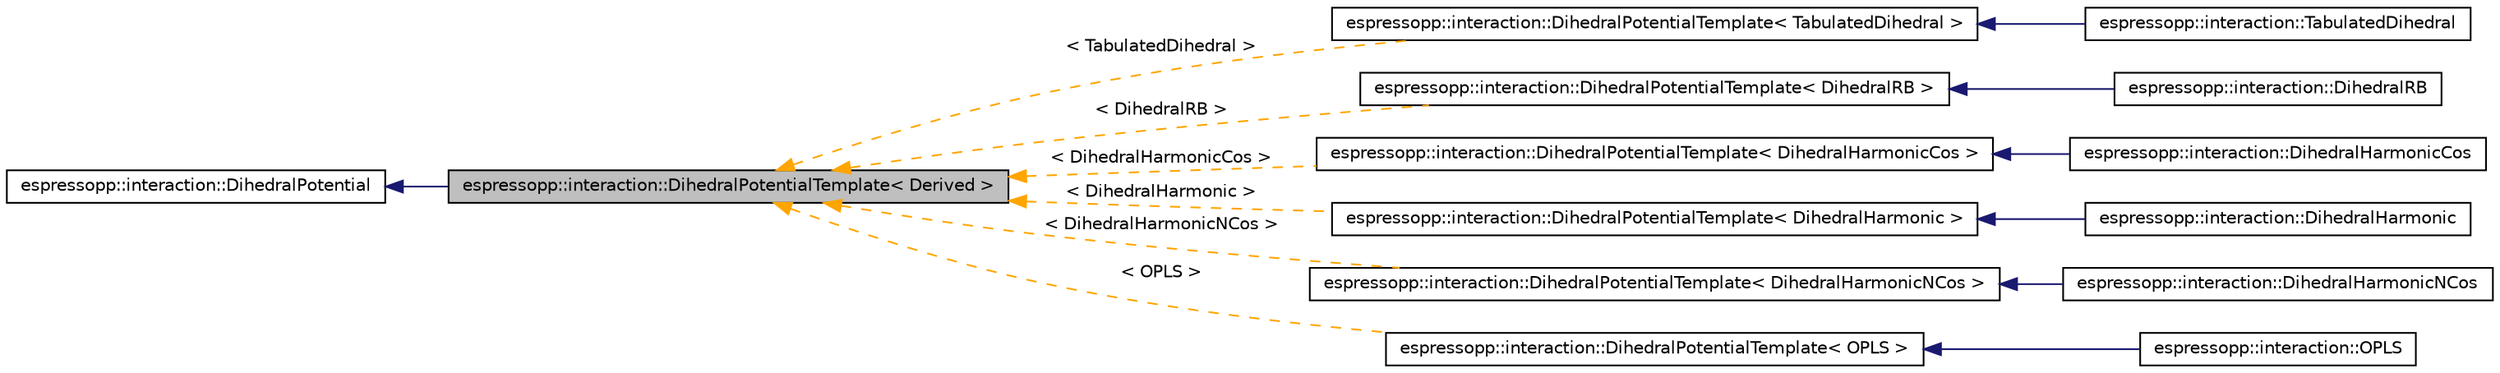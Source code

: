 digraph G
{
  edge [fontname="Helvetica",fontsize="10",labelfontname="Helvetica",labelfontsize="10"];
  node [fontname="Helvetica",fontsize="10",shape=record];
  rankdir="LR";
  Node1 [label="espressopp::interaction::DihedralPotentialTemplate\< Derived \>",height=0.2,width=0.4,color="black", fillcolor="grey75", style="filled" fontcolor="black"];
  Node2 -> Node1 [dir="back",color="midnightblue",fontsize="10",style="solid",fontname="Helvetica"];
  Node2 [label="espressopp::interaction::DihedralPotential",height=0.2,width=0.4,color="black", fillcolor="white", style="filled",URL="$classespressopp_1_1interaction_1_1DihedralPotential.html"];
  Node1 -> Node3 [dir="back",color="orange",fontsize="10",style="dashed",label=" \< TabulatedDihedral \>" ,fontname="Helvetica"];
  Node3 [label="espressopp::interaction::DihedralPotentialTemplate\< TabulatedDihedral \>",height=0.2,width=0.4,color="black", fillcolor="white", style="filled",URL="$classespressopp_1_1interaction_1_1DihedralPotentialTemplate.html"];
  Node3 -> Node4 [dir="back",color="midnightblue",fontsize="10",style="solid",fontname="Helvetica"];
  Node4 [label="espressopp::interaction::TabulatedDihedral",height=0.2,width=0.4,color="black", fillcolor="white", style="filled",URL="$classespressopp_1_1interaction_1_1TabulatedDihedral.html"];
  Node1 -> Node5 [dir="back",color="orange",fontsize="10",style="dashed",label=" \< DihedralRB \>" ,fontname="Helvetica"];
  Node5 [label="espressopp::interaction::DihedralPotentialTemplate\< DihedralRB \>",height=0.2,width=0.4,color="black", fillcolor="white", style="filled",URL="$classespressopp_1_1interaction_1_1DihedralPotentialTemplate.html"];
  Node5 -> Node6 [dir="back",color="midnightblue",fontsize="10",style="solid",fontname="Helvetica"];
  Node6 [label="espressopp::interaction::DihedralRB",height=0.2,width=0.4,color="black", fillcolor="white", style="filled",URL="$classespressopp_1_1interaction_1_1DihedralRB.html",tooltip="This class provides methods to compute forces and energies of the Ryckaert-Bellemans dihedral potenti..."];
  Node1 -> Node7 [dir="back",color="orange",fontsize="10",style="dashed",label=" \< DihedralHarmonicCos \>" ,fontname="Helvetica"];
  Node7 [label="espressopp::interaction::DihedralPotentialTemplate\< DihedralHarmonicCos \>",height=0.2,width=0.4,color="black", fillcolor="white", style="filled",URL="$classespressopp_1_1interaction_1_1DihedralPotentialTemplate.html"];
  Node7 -> Node8 [dir="back",color="midnightblue",fontsize="10",style="solid",fontname="Helvetica"];
  Node8 [label="espressopp::interaction::DihedralHarmonicCos",height=0.2,width=0.4,color="black", fillcolor="white", style="filled",URL="$classespressopp_1_1interaction_1_1DihedralHarmonicCos.html",tooltip="This class provides methods to compute forces and energies of the DihedralHarmonicCos dihedral potent..."];
  Node1 -> Node9 [dir="back",color="orange",fontsize="10",style="dashed",label=" \< DihedralHarmonic \>" ,fontname="Helvetica"];
  Node9 [label="espressopp::interaction::DihedralPotentialTemplate\< DihedralHarmonic \>",height=0.2,width=0.4,color="black", fillcolor="white", style="filled",URL="$classespressopp_1_1interaction_1_1DihedralPotentialTemplate.html"];
  Node9 -> Node10 [dir="back",color="midnightblue",fontsize="10",style="solid",fontname="Helvetica"];
  Node10 [label="espressopp::interaction::DihedralHarmonic",height=0.2,width=0.4,color="black", fillcolor="white", style="filled",URL="$classespressopp_1_1interaction_1_1DihedralHarmonic.html",tooltip="This class provides methods to compute forces and energies of the DihedralHarmonic dihedral potential..."];
  Node1 -> Node11 [dir="back",color="orange",fontsize="10",style="dashed",label=" \< DihedralHarmonicNCos \>" ,fontname="Helvetica"];
  Node11 [label="espressopp::interaction::DihedralPotentialTemplate\< DihedralHarmonicNCos \>",height=0.2,width=0.4,color="black", fillcolor="white", style="filled",URL="$classespressopp_1_1interaction_1_1DihedralPotentialTemplate.html"];
  Node11 -> Node12 [dir="back",color="midnightblue",fontsize="10",style="solid",fontname="Helvetica"];
  Node12 [label="espressopp::interaction::DihedralHarmonicNCos",height=0.2,width=0.4,color="black", fillcolor="white", style="filled",URL="$classespressopp_1_1interaction_1_1DihedralHarmonicNCos.html",tooltip="This class provides methods to compute forces and energies of the DihedralHarmonicNCos dihedral poten..."];
  Node1 -> Node13 [dir="back",color="orange",fontsize="10",style="dashed",label=" \< OPLS \>" ,fontname="Helvetica"];
  Node13 [label="espressopp::interaction::DihedralPotentialTemplate\< OPLS \>",height=0.2,width=0.4,color="black", fillcolor="white", style="filled",URL="$classespressopp_1_1interaction_1_1DihedralPotentialTemplate.html"];
  Node13 -> Node14 [dir="back",color="midnightblue",fontsize="10",style="solid",fontname="Helvetica"];
  Node14 [label="espressopp::interaction::OPLS",height=0.2,width=0.4,color="black", fillcolor="white", style="filled",URL="$classespressopp_1_1interaction_1_1OPLS.html",tooltip="This class provides methods to compute forces and energies of the OPLS dihedral potential."];
}
